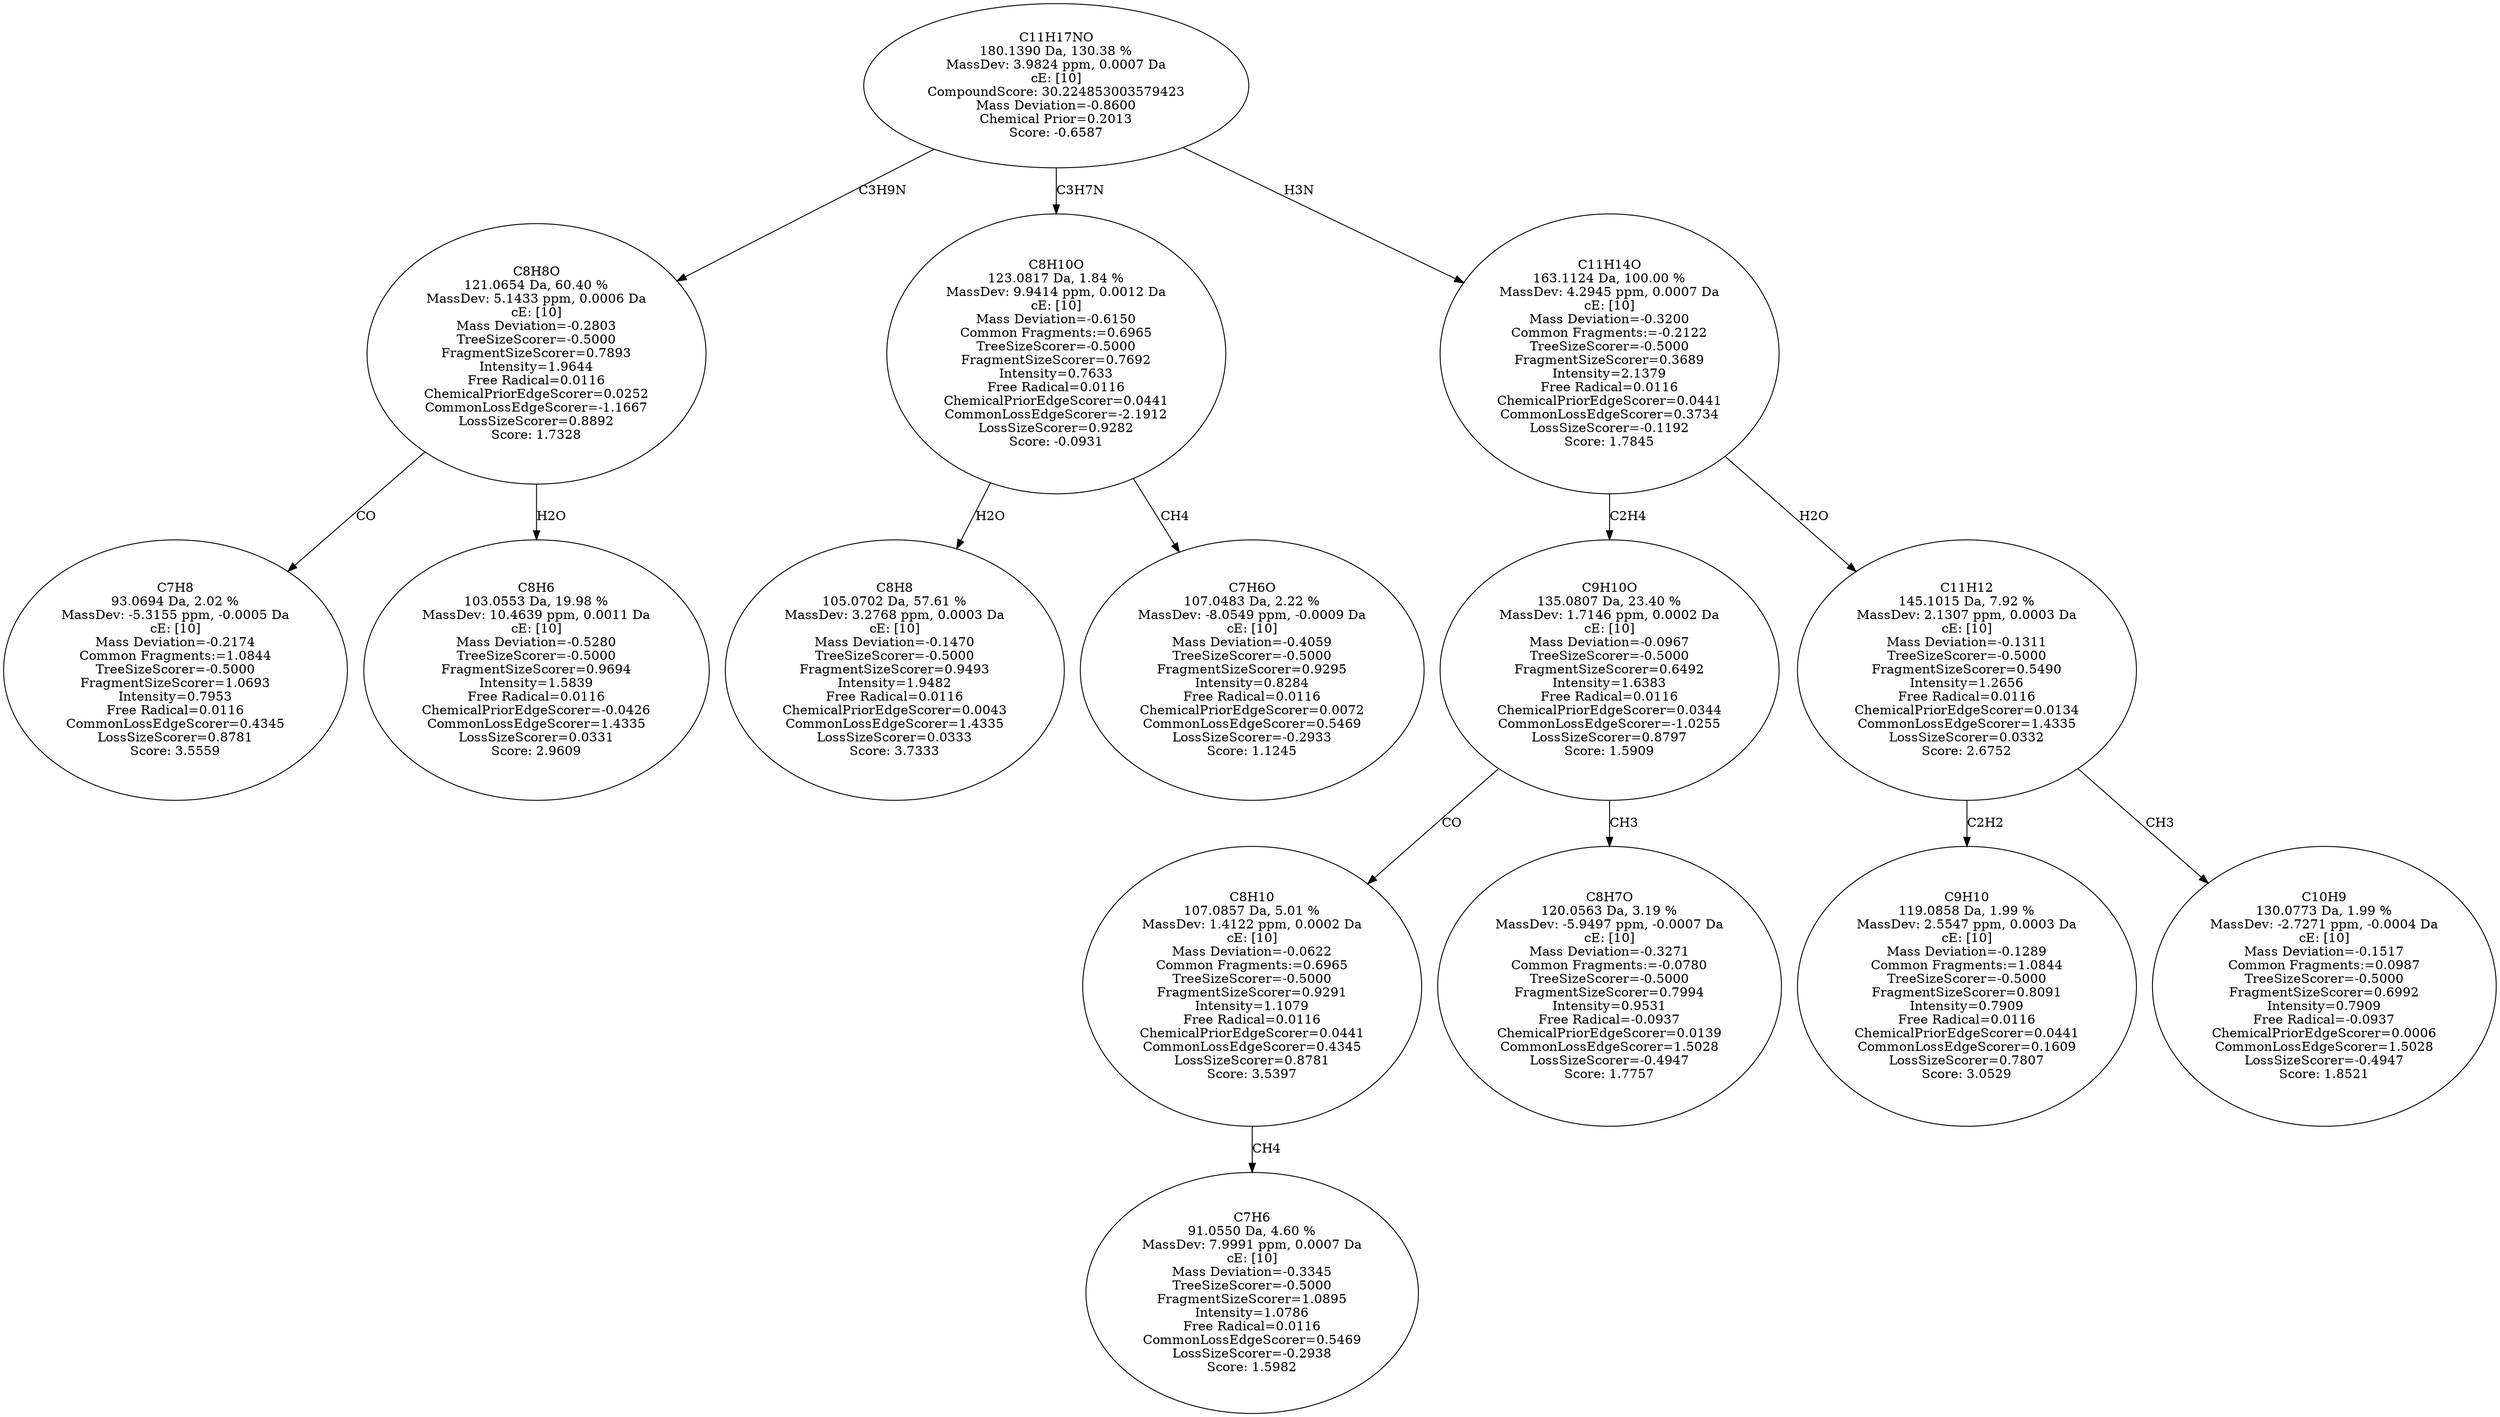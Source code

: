 strict digraph {
v1 [label="C7H8\n93.0694 Da, 2.02 %\nMassDev: -5.3155 ppm, -0.0005 Da\ncE: [10]\nMass Deviation=-0.2174\nCommon Fragments:=1.0844\nTreeSizeScorer=-0.5000\nFragmentSizeScorer=1.0693\nIntensity=0.7953\nFree Radical=0.0116\nCommonLossEdgeScorer=0.4345\nLossSizeScorer=0.8781\nScore: 3.5559"];
v2 [label="C8H6\n103.0553 Da, 19.98 %\nMassDev: 10.4639 ppm, 0.0011 Da\ncE: [10]\nMass Deviation=-0.5280\nTreeSizeScorer=-0.5000\nFragmentSizeScorer=0.9694\nIntensity=1.5839\nFree Radical=0.0116\nChemicalPriorEdgeScorer=-0.0426\nCommonLossEdgeScorer=1.4335\nLossSizeScorer=0.0331\nScore: 2.9609"];
v3 [label="C8H8O\n121.0654 Da, 60.40 %\nMassDev: 5.1433 ppm, 0.0006 Da\ncE: [10]\nMass Deviation=-0.2803\nTreeSizeScorer=-0.5000\nFragmentSizeScorer=0.7893\nIntensity=1.9644\nFree Radical=0.0116\nChemicalPriorEdgeScorer=0.0252\nCommonLossEdgeScorer=-1.1667\nLossSizeScorer=0.8892\nScore: 1.7328"];
v4 [label="C8H8\n105.0702 Da, 57.61 %\nMassDev: 3.2768 ppm, 0.0003 Da\ncE: [10]\nMass Deviation=-0.1470\nTreeSizeScorer=-0.5000\nFragmentSizeScorer=0.9493\nIntensity=1.9482\nFree Radical=0.0116\nChemicalPriorEdgeScorer=0.0043\nCommonLossEdgeScorer=1.4335\nLossSizeScorer=0.0333\nScore: 3.7333"];
v5 [label="C7H6O\n107.0483 Da, 2.22 %\nMassDev: -8.0549 ppm, -0.0009 Da\ncE: [10]\nMass Deviation=-0.4059\nTreeSizeScorer=-0.5000\nFragmentSizeScorer=0.9295\nIntensity=0.8284\nFree Radical=0.0116\nChemicalPriorEdgeScorer=0.0072\nCommonLossEdgeScorer=0.5469\nLossSizeScorer=-0.2933\nScore: 1.1245"];
v6 [label="C8H10O\n123.0817 Da, 1.84 %\nMassDev: 9.9414 ppm, 0.0012 Da\ncE: [10]\nMass Deviation=-0.6150\nCommon Fragments:=0.6965\nTreeSizeScorer=-0.5000\nFragmentSizeScorer=0.7692\nIntensity=0.7633\nFree Radical=0.0116\nChemicalPriorEdgeScorer=0.0441\nCommonLossEdgeScorer=-2.1912\nLossSizeScorer=0.9282\nScore: -0.0931"];
v7 [label="C7H6\n91.0550 Da, 4.60 %\nMassDev: 7.9991 ppm, 0.0007 Da\ncE: [10]\nMass Deviation=-0.3345\nTreeSizeScorer=-0.5000\nFragmentSizeScorer=1.0895\nIntensity=1.0786\nFree Radical=0.0116\nCommonLossEdgeScorer=0.5469\nLossSizeScorer=-0.2938\nScore: 1.5982"];
v8 [label="C8H10\n107.0857 Da, 5.01 %\nMassDev: 1.4122 ppm, 0.0002 Da\ncE: [10]\nMass Deviation=-0.0622\nCommon Fragments:=0.6965\nTreeSizeScorer=-0.5000\nFragmentSizeScorer=0.9291\nIntensity=1.1079\nFree Radical=0.0116\nChemicalPriorEdgeScorer=0.0441\nCommonLossEdgeScorer=0.4345\nLossSizeScorer=0.8781\nScore: 3.5397"];
v9 [label="C8H7O\n120.0563 Da, 3.19 %\nMassDev: -5.9497 ppm, -0.0007 Da\ncE: [10]\nMass Deviation=-0.3271\nCommon Fragments:=-0.0780\nTreeSizeScorer=-0.5000\nFragmentSizeScorer=0.7994\nIntensity=0.9531\nFree Radical=-0.0937\nChemicalPriorEdgeScorer=0.0139\nCommonLossEdgeScorer=1.5028\nLossSizeScorer=-0.4947\nScore: 1.7757"];
v10 [label="C9H10O\n135.0807 Da, 23.40 %\nMassDev: 1.7146 ppm, 0.0002 Da\ncE: [10]\nMass Deviation=-0.0967\nTreeSizeScorer=-0.5000\nFragmentSizeScorer=0.6492\nIntensity=1.6383\nFree Radical=0.0116\nChemicalPriorEdgeScorer=0.0344\nCommonLossEdgeScorer=-1.0255\nLossSizeScorer=0.8797\nScore: 1.5909"];
v11 [label="C9H10\n119.0858 Da, 1.99 %\nMassDev: 2.5547 ppm, 0.0003 Da\ncE: [10]\nMass Deviation=-0.1289\nCommon Fragments:=1.0844\nTreeSizeScorer=-0.5000\nFragmentSizeScorer=0.8091\nIntensity=0.7909\nFree Radical=0.0116\nChemicalPriorEdgeScorer=0.0441\nCommonLossEdgeScorer=0.1609\nLossSizeScorer=0.7807\nScore: 3.0529"];
v12 [label="C10H9\n130.0773 Da, 1.99 %\nMassDev: -2.7271 ppm, -0.0004 Da\ncE: [10]\nMass Deviation=-0.1517\nCommon Fragments:=0.0987\nTreeSizeScorer=-0.5000\nFragmentSizeScorer=0.6992\nIntensity=0.7909\nFree Radical=-0.0937\nChemicalPriorEdgeScorer=0.0006\nCommonLossEdgeScorer=1.5028\nLossSizeScorer=-0.4947\nScore: 1.8521"];
v13 [label="C11H12\n145.1015 Da, 7.92 %\nMassDev: 2.1307 ppm, 0.0003 Da\ncE: [10]\nMass Deviation=-0.1311\nTreeSizeScorer=-0.5000\nFragmentSizeScorer=0.5490\nIntensity=1.2656\nFree Radical=0.0116\nChemicalPriorEdgeScorer=0.0134\nCommonLossEdgeScorer=1.4335\nLossSizeScorer=0.0332\nScore: 2.6752"];
v14 [label="C11H14O\n163.1124 Da, 100.00 %\nMassDev: 4.2945 ppm, 0.0007 Da\ncE: [10]\nMass Deviation=-0.3200\nCommon Fragments:=-0.2122\nTreeSizeScorer=-0.5000\nFragmentSizeScorer=0.3689\nIntensity=2.1379\nFree Radical=0.0116\nChemicalPriorEdgeScorer=0.0441\nCommonLossEdgeScorer=0.3734\nLossSizeScorer=-0.1192\nScore: 1.7845"];
v15 [label="C11H17NO\n180.1390 Da, 130.38 %\nMassDev: 3.9824 ppm, 0.0007 Da\ncE: [10]\nCompoundScore: 30.224853003579423\nMass Deviation=-0.8600\nChemical Prior=0.2013\nScore: -0.6587"];
v3 -> v1 [label="CO"];
v3 -> v2 [label="H2O"];
v15 -> v3 [label="C3H9N"];
v6 -> v4 [label="H2O"];
v6 -> v5 [label="CH4"];
v15 -> v6 [label="C3H7N"];
v8 -> v7 [label="CH4"];
v10 -> v8 [label="CO"];
v10 -> v9 [label="CH3"];
v14 -> v10 [label="C2H4"];
v13 -> v11 [label="C2H2"];
v13 -> v12 [label="CH3"];
v14 -> v13 [label="H2O"];
v15 -> v14 [label="H3N"];
}